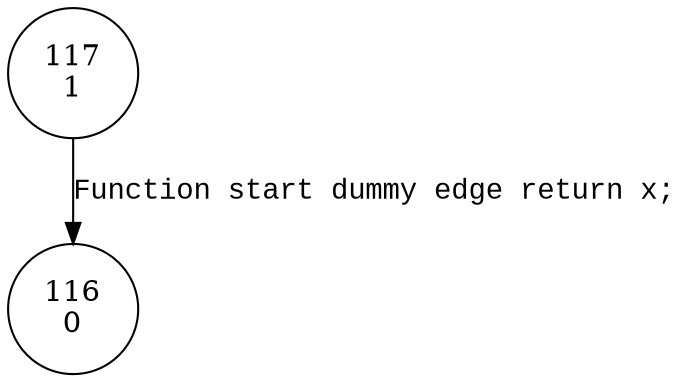 digraph w8nat {
117 [shape="circle" label="117\n1"]
116 [shape="circle" label="116\n0"]
117 -> 116 [label="Function start dummy edge return x;" fontname="Courier New"]
}